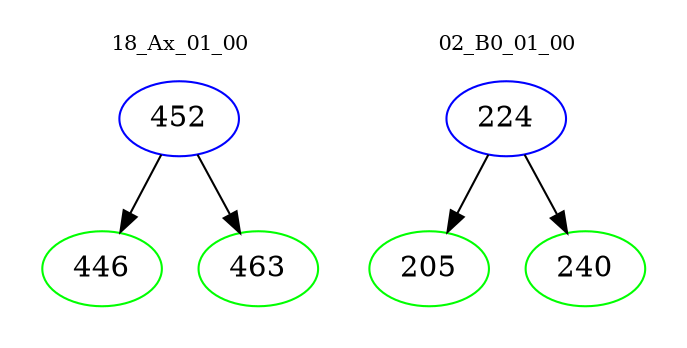 digraph{
subgraph cluster_0 {
color = white
label = "18_Ax_01_00";
fontsize=10;
T0_452 [label="452", color="blue"]
T0_452 -> T0_446 [color="black"]
T0_446 [label="446", color="green"]
T0_452 -> T0_463 [color="black"]
T0_463 [label="463", color="green"]
}
subgraph cluster_1 {
color = white
label = "02_B0_01_00";
fontsize=10;
T1_224 [label="224", color="blue"]
T1_224 -> T1_205 [color="black"]
T1_205 [label="205", color="green"]
T1_224 -> T1_240 [color="black"]
T1_240 [label="240", color="green"]
}
}
